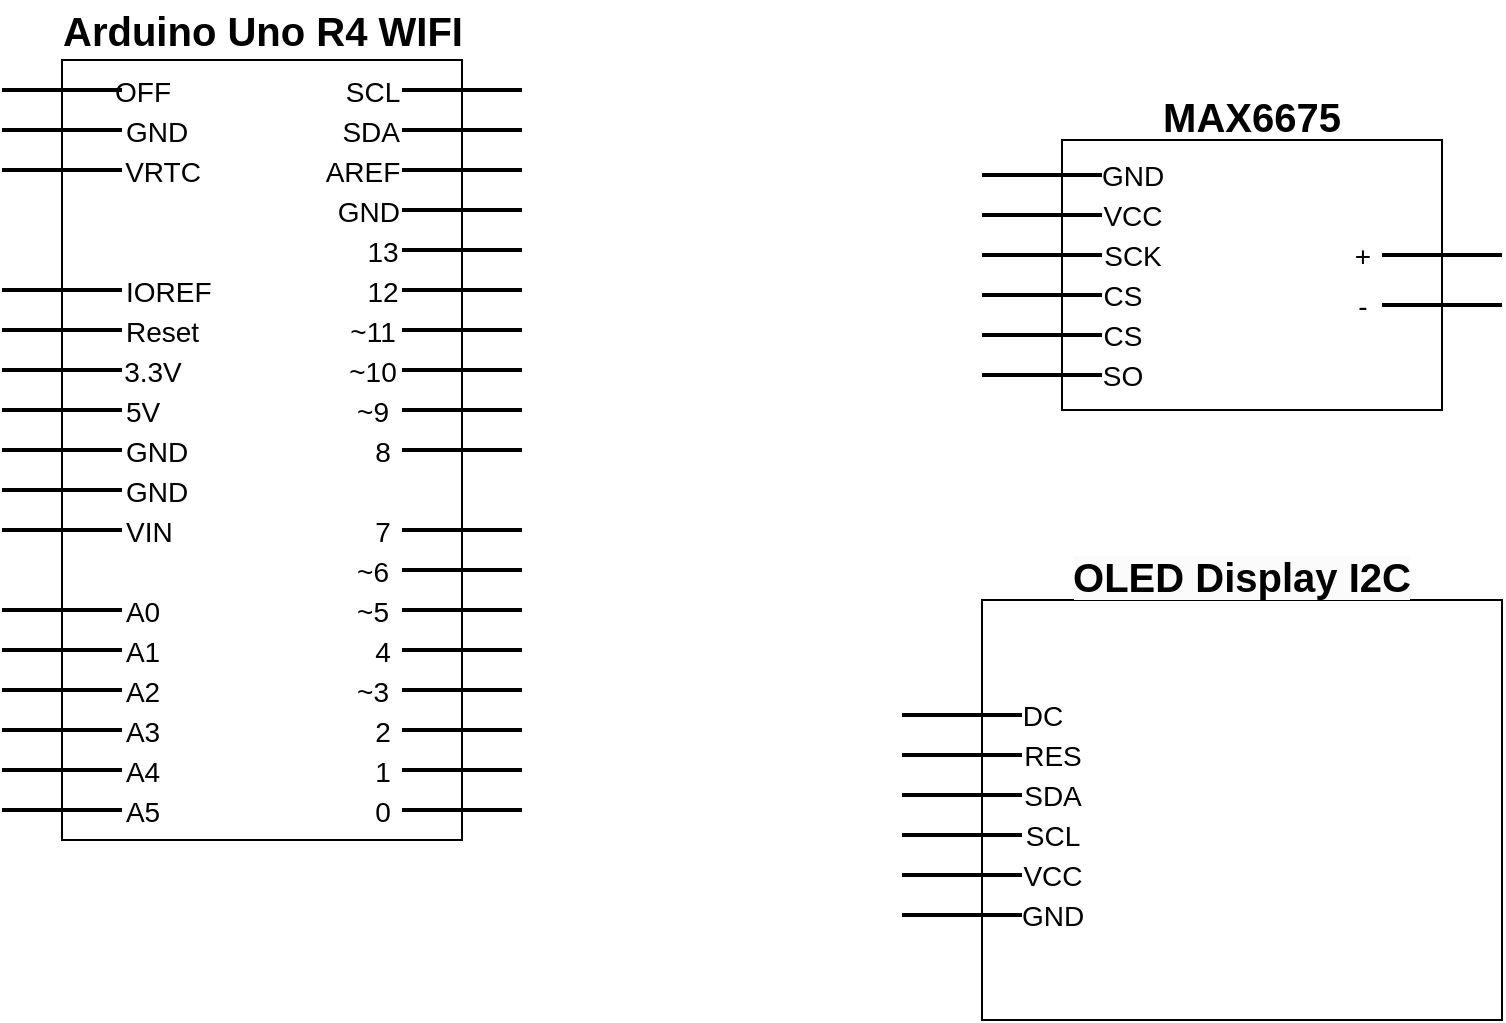 <mxfile version="25.0.3">
  <diagram name="Page-1" id="16e2658f-23c8-b752-8be9-c03fbebb8bbe">
    <mxGraphModel dx="771" dy="739" grid="1" gridSize="10" guides="1" tooltips="1" connect="1" arrows="1" fold="1" page="1" pageScale="1" pageWidth="1100" pageHeight="850" background="none" math="0" shadow="0">
      <root>
        <mxCell id="0" />
        <mxCell id="1" parent="0" />
        <mxCell id="s9KkecqxKt4KkMQb729m-92" value="" style="group" vertex="1" connectable="0" parent="1">
          <mxGeometry x="290" y="10" width="260" height="420" as="geometry" />
        </mxCell>
        <mxCell id="s9KkecqxKt4KkMQb729m-42" value="" style="group" vertex="1" connectable="0" parent="s9KkecqxKt4KkMQb729m-92">
          <mxGeometry y="30" width="260" height="390" as="geometry" />
        </mxCell>
        <mxCell id="s9KkecqxKt4KkMQb729m-1" value="" style="rounded=0;whiteSpace=wrap;html=1;" vertex="1" parent="s9KkecqxKt4KkMQb729m-42">
          <mxGeometry x="30" width="200" height="390" as="geometry" />
        </mxCell>
        <mxCell id="s9KkecqxKt4KkMQb729m-3" value="" style="line;strokeWidth=2;html=1;" vertex="1" parent="s9KkecqxKt4KkMQb729m-42">
          <mxGeometry y="370" width="60" height="10" as="geometry" />
        </mxCell>
        <mxCell id="s9KkecqxKt4KkMQb729m-4" value="" style="line;strokeWidth=2;html=1;" vertex="1" parent="s9KkecqxKt4KkMQb729m-42">
          <mxGeometry y="330" width="60" height="10" as="geometry" />
        </mxCell>
        <mxCell id="s9KkecqxKt4KkMQb729m-5" value="" style="line;strokeWidth=2;html=1;" vertex="1" parent="s9KkecqxKt4KkMQb729m-42">
          <mxGeometry y="350" width="60" height="10" as="geometry" />
        </mxCell>
        <mxCell id="s9KkecqxKt4KkMQb729m-6" value="" style="line;strokeWidth=2;html=1;" vertex="1" parent="s9KkecqxKt4KkMQb729m-42">
          <mxGeometry y="310" width="60" height="10" as="geometry" />
        </mxCell>
        <mxCell id="s9KkecqxKt4KkMQb729m-7" value="" style="line;strokeWidth=2;html=1;" vertex="1" parent="s9KkecqxKt4KkMQb729m-42">
          <mxGeometry y="290" width="60" height="10" as="geometry" />
        </mxCell>
        <mxCell id="s9KkecqxKt4KkMQb729m-8" value="" style="line;strokeWidth=2;html=1;" vertex="1" parent="s9KkecqxKt4KkMQb729m-42">
          <mxGeometry y="270" width="60" height="10" as="geometry" />
        </mxCell>
        <mxCell id="s9KkecqxKt4KkMQb729m-10" value="" style="line;strokeWidth=2;html=1;" vertex="1" parent="s9KkecqxKt4KkMQb729m-42">
          <mxGeometry y="230" width="60" height="10" as="geometry" />
        </mxCell>
        <mxCell id="s9KkecqxKt4KkMQb729m-11" value="" style="line;strokeWidth=2;html=1;" vertex="1" parent="s9KkecqxKt4KkMQb729m-42">
          <mxGeometry y="210" width="60" height="10" as="geometry" />
        </mxCell>
        <mxCell id="s9KkecqxKt4KkMQb729m-13" value="" style="line;strokeWidth=2;html=1;" vertex="1" parent="s9KkecqxKt4KkMQb729m-42">
          <mxGeometry y="190" width="60" height="10" as="geometry" />
        </mxCell>
        <mxCell id="s9KkecqxKt4KkMQb729m-14" value="" style="line;strokeWidth=2;html=1;" vertex="1" parent="s9KkecqxKt4KkMQb729m-42">
          <mxGeometry y="170" width="60" height="10" as="geometry" />
        </mxCell>
        <mxCell id="s9KkecqxKt4KkMQb729m-15" value="" style="line;strokeWidth=2;html=1;" vertex="1" parent="s9KkecqxKt4KkMQb729m-42">
          <mxGeometry y="150" width="60" height="10" as="geometry" />
        </mxCell>
        <mxCell id="s9KkecqxKt4KkMQb729m-16" value="" style="line;strokeWidth=2;html=1;" vertex="1" parent="s9KkecqxKt4KkMQb729m-42">
          <mxGeometry y="130" width="60" height="10" as="geometry" />
        </mxCell>
        <mxCell id="s9KkecqxKt4KkMQb729m-17" value="" style="line;strokeWidth=2;html=1;" vertex="1" parent="s9KkecqxKt4KkMQb729m-42">
          <mxGeometry y="110" width="60" height="10" as="geometry" />
        </mxCell>
        <mxCell id="s9KkecqxKt4KkMQb729m-20" value="" style="line;strokeWidth=2;html=1;" vertex="1" parent="s9KkecqxKt4KkMQb729m-42">
          <mxGeometry y="50" width="60" height="10" as="geometry" />
        </mxCell>
        <mxCell id="s9KkecqxKt4KkMQb729m-21" value="" style="line;strokeWidth=2;html=1;" vertex="1" parent="s9KkecqxKt4KkMQb729m-42">
          <mxGeometry y="30" width="60" height="10" as="geometry" />
        </mxCell>
        <mxCell id="s9KkecqxKt4KkMQb729m-22" value="" style="line;strokeWidth=2;html=1;" vertex="1" parent="s9KkecqxKt4KkMQb729m-42">
          <mxGeometry y="10" width="60" height="10" as="geometry" />
        </mxCell>
        <mxCell id="s9KkecqxKt4KkMQb729m-23" value="" style="line;strokeWidth=2;html=1;" vertex="1" parent="s9KkecqxKt4KkMQb729m-42">
          <mxGeometry x="200" y="370" width="60" height="10" as="geometry" />
        </mxCell>
        <mxCell id="s9KkecqxKt4KkMQb729m-24" value="" style="line;strokeWidth=2;html=1;" vertex="1" parent="s9KkecqxKt4KkMQb729m-42">
          <mxGeometry x="200" y="330" width="60" height="10" as="geometry" />
        </mxCell>
        <mxCell id="s9KkecqxKt4KkMQb729m-25" value="" style="line;strokeWidth=2;html=1;" vertex="1" parent="s9KkecqxKt4KkMQb729m-42">
          <mxGeometry x="200" y="350" width="60" height="10" as="geometry" />
        </mxCell>
        <mxCell id="s9KkecqxKt4KkMQb729m-26" value="" style="line;strokeWidth=2;html=1;" vertex="1" parent="s9KkecqxKt4KkMQb729m-42">
          <mxGeometry x="200" y="310" width="60" height="10" as="geometry" />
        </mxCell>
        <mxCell id="s9KkecqxKt4KkMQb729m-27" value="" style="line;strokeWidth=2;html=1;" vertex="1" parent="s9KkecqxKt4KkMQb729m-42">
          <mxGeometry x="200" y="290" width="60" height="10" as="geometry" />
        </mxCell>
        <mxCell id="s9KkecqxKt4KkMQb729m-28" value="" style="line;strokeWidth=2;html=1;" vertex="1" parent="s9KkecqxKt4KkMQb729m-42">
          <mxGeometry x="200" y="270" width="60" height="10" as="geometry" />
        </mxCell>
        <mxCell id="s9KkecqxKt4KkMQb729m-29" value="" style="line;strokeWidth=2;html=1;" vertex="1" parent="s9KkecqxKt4KkMQb729m-42">
          <mxGeometry x="200" y="250" width="60" height="10" as="geometry" />
        </mxCell>
        <mxCell id="s9KkecqxKt4KkMQb729m-30" value="" style="line;strokeWidth=2;html=1;" vertex="1" parent="s9KkecqxKt4KkMQb729m-42">
          <mxGeometry x="200" y="230" width="60" height="10" as="geometry" />
        </mxCell>
        <mxCell id="s9KkecqxKt4KkMQb729m-32" value="" style="line;strokeWidth=2;html=1;" vertex="1" parent="s9KkecqxKt4KkMQb729m-42">
          <mxGeometry x="200" y="190" width="60" height="10" as="geometry" />
        </mxCell>
        <mxCell id="s9KkecqxKt4KkMQb729m-33" value="" style="line;strokeWidth=2;html=1;" vertex="1" parent="s9KkecqxKt4KkMQb729m-42">
          <mxGeometry x="200" y="170" width="60" height="10" as="geometry" />
        </mxCell>
        <mxCell id="s9KkecqxKt4KkMQb729m-34" value="" style="line;strokeWidth=2;html=1;" vertex="1" parent="s9KkecqxKt4KkMQb729m-42">
          <mxGeometry x="200" y="150" width="60" height="10" as="geometry" />
        </mxCell>
        <mxCell id="s9KkecqxKt4KkMQb729m-35" value="" style="line;strokeWidth=2;html=1;" vertex="1" parent="s9KkecqxKt4KkMQb729m-42">
          <mxGeometry x="200" y="130" width="60" height="10" as="geometry" />
        </mxCell>
        <mxCell id="s9KkecqxKt4KkMQb729m-36" value="" style="line;strokeWidth=2;html=1;" vertex="1" parent="s9KkecqxKt4KkMQb729m-42">
          <mxGeometry x="200" y="110" width="60" height="10" as="geometry" />
        </mxCell>
        <mxCell id="s9KkecqxKt4KkMQb729m-37" value="" style="line;strokeWidth=2;html=1;" vertex="1" parent="s9KkecqxKt4KkMQb729m-42">
          <mxGeometry x="200" y="90" width="60" height="10" as="geometry" />
        </mxCell>
        <mxCell id="s9KkecqxKt4KkMQb729m-38" value="" style="line;strokeWidth=2;html=1;" vertex="1" parent="s9KkecqxKt4KkMQb729m-42">
          <mxGeometry x="200" y="70" width="60" height="10" as="geometry" />
        </mxCell>
        <mxCell id="s9KkecqxKt4KkMQb729m-39" value="" style="line;strokeWidth=2;html=1;" vertex="1" parent="s9KkecqxKt4KkMQb729m-42">
          <mxGeometry x="200" y="50" width="60" height="10" as="geometry" />
        </mxCell>
        <mxCell id="s9KkecqxKt4KkMQb729m-40" value="" style="line;strokeWidth=2;html=1;" vertex="1" parent="s9KkecqxKt4KkMQb729m-42">
          <mxGeometry x="200" y="30" width="60" height="10" as="geometry" />
        </mxCell>
        <mxCell id="s9KkecqxKt4KkMQb729m-41" value="" style="line;strokeWidth=2;html=1;" vertex="1" parent="s9KkecqxKt4KkMQb729m-42">
          <mxGeometry x="200" y="10" width="60" height="10" as="geometry" />
        </mxCell>
        <mxCell id="s9KkecqxKt4KkMQb729m-43" value="&lt;font style=&quot;font-size: 14px; font-weight: normal;&quot;&gt;A5&lt;/font&gt;" style="text;strokeColor=none;fillColor=none;html=1;fontSize=24;fontStyle=1;verticalAlign=middle;align=center;" vertex="1" parent="s9KkecqxKt4KkMQb729m-42">
          <mxGeometry x="60" y="365" width="20" height="15" as="geometry" />
        </mxCell>
        <mxCell id="s9KkecqxKt4KkMQb729m-52" value="&lt;font style=&quot;font-size: 14px; font-weight: normal;&quot;&gt;A4&lt;/font&gt;" style="text;strokeColor=none;fillColor=none;html=1;fontSize=24;fontStyle=1;verticalAlign=middle;align=center;" vertex="1" parent="s9KkecqxKt4KkMQb729m-42">
          <mxGeometry x="60" y="345" width="20" height="15" as="geometry" />
        </mxCell>
        <mxCell id="s9KkecqxKt4KkMQb729m-54" value="&lt;font style=&quot;font-size: 14px; font-weight: normal;&quot;&gt;A3&lt;/font&gt;" style="text;strokeColor=none;fillColor=none;html=1;fontSize=24;fontStyle=1;verticalAlign=middle;align=center;" vertex="1" parent="s9KkecqxKt4KkMQb729m-42">
          <mxGeometry x="60" y="325" width="20" height="15" as="geometry" />
        </mxCell>
        <mxCell id="s9KkecqxKt4KkMQb729m-55" value="&lt;span style=&quot;font-size: 14px; font-weight: 400;&quot;&gt;A2&lt;/span&gt;" style="text;strokeColor=none;fillColor=none;html=1;fontSize=24;fontStyle=1;verticalAlign=middle;align=center;" vertex="1" parent="s9KkecqxKt4KkMQb729m-42">
          <mxGeometry x="60" y="305" width="20" height="15" as="geometry" />
        </mxCell>
        <mxCell id="s9KkecqxKt4KkMQb729m-56" value="&lt;font style=&quot;font-size: 14px; font-weight: normal;&quot;&gt;A1&lt;/font&gt;" style="text;strokeColor=none;fillColor=none;html=1;fontSize=24;fontStyle=1;verticalAlign=middle;align=center;" vertex="1" parent="s9KkecqxKt4KkMQb729m-42">
          <mxGeometry x="60" y="285" width="20" height="15" as="geometry" />
        </mxCell>
        <mxCell id="s9KkecqxKt4KkMQb729m-57" value="&lt;font style=&quot;font-size: 14px; font-weight: normal;&quot;&gt;A0&lt;/font&gt;" style="text;strokeColor=none;fillColor=none;html=1;fontSize=24;fontStyle=1;verticalAlign=middle;align=center;" vertex="1" parent="s9KkecqxKt4KkMQb729m-42">
          <mxGeometry x="60" y="265" width="20" height="15" as="geometry" />
        </mxCell>
        <mxCell id="s9KkecqxKt4KkMQb729m-58" value="&lt;font style=&quot;font-size: 14px; font-weight: normal;&quot;&gt;VIN&lt;/font&gt;" style="text;strokeColor=none;fillColor=none;html=1;fontSize=24;fontStyle=1;verticalAlign=middle;align=left;" vertex="1" parent="s9KkecqxKt4KkMQb729m-42">
          <mxGeometry x="60" y="225" width="30" height="15" as="geometry" />
        </mxCell>
        <mxCell id="s9KkecqxKt4KkMQb729m-59" value="&lt;font style=&quot;font-size: 14px; font-weight: normal;&quot;&gt;GND&lt;/font&gt;" style="text;strokeColor=none;fillColor=none;html=1;fontSize=24;fontStyle=1;verticalAlign=middle;align=left;" vertex="1" parent="s9KkecqxKt4KkMQb729m-42">
          <mxGeometry x="60" y="205" width="30" height="15" as="geometry" />
        </mxCell>
        <mxCell id="s9KkecqxKt4KkMQb729m-61" value="&lt;span style=&quot;font-size: 14px; font-weight: 400;&quot;&gt;5V&lt;/span&gt;" style="text;strokeColor=none;fillColor=none;html=1;fontSize=24;fontStyle=1;verticalAlign=middle;align=center;" vertex="1" parent="s9KkecqxKt4KkMQb729m-42">
          <mxGeometry x="60" y="165" width="20" height="15" as="geometry" />
        </mxCell>
        <mxCell id="s9KkecqxKt4KkMQb729m-62" value="&lt;span style=&quot;font-size: 14px; font-weight: 400;&quot;&gt;3.3V&lt;/span&gt;" style="text;strokeColor=none;fillColor=none;html=1;fontSize=24;fontStyle=1;verticalAlign=middle;align=center;" vertex="1" parent="s9KkecqxKt4KkMQb729m-42">
          <mxGeometry x="60" y="145" width="30" height="15" as="geometry" />
        </mxCell>
        <mxCell id="s9KkecqxKt4KkMQb729m-63" value="&lt;span style=&quot;font-size: 14px; font-weight: 400;&quot;&gt;Reset&lt;/span&gt;" style="text;strokeColor=none;fillColor=none;html=1;fontSize=24;fontStyle=1;verticalAlign=middle;align=left;" vertex="1" parent="s9KkecqxKt4KkMQb729m-42">
          <mxGeometry x="60" y="125" width="40" height="15" as="geometry" />
        </mxCell>
        <mxCell id="s9KkecqxKt4KkMQb729m-64" value="&lt;font style=&quot;font-size: 14px; font-weight: normal;&quot;&gt;IOREF&lt;/font&gt;" style="text;strokeColor=none;fillColor=none;html=1;fontSize=24;fontStyle=1;verticalAlign=middle;align=left;" vertex="1" parent="s9KkecqxKt4KkMQb729m-42">
          <mxGeometry x="60" y="105" width="50" height="15" as="geometry" />
        </mxCell>
        <mxCell id="s9KkecqxKt4KkMQb729m-67" value="&lt;font style=&quot;font-size: 14px; font-weight: normal;&quot;&gt;VRTC&lt;/font&gt;" style="text;strokeColor=none;fillColor=none;html=1;fontSize=24;fontStyle=1;verticalAlign=middle;align=center;" vertex="1" parent="s9KkecqxKt4KkMQb729m-42">
          <mxGeometry x="60" y="45" width="40" height="15" as="geometry" />
        </mxCell>
        <mxCell id="s9KkecqxKt4KkMQb729m-70" value="&lt;font style=&quot;font-size: 14px; font-weight: normal;&quot;&gt;GND&lt;/font&gt;" style="text;strokeColor=none;fillColor=none;html=1;fontSize=24;fontStyle=1;verticalAlign=middle;align=left;" vertex="1" parent="s9KkecqxKt4KkMQb729m-42">
          <mxGeometry x="60" y="25" width="40" height="15" as="geometry" />
        </mxCell>
        <mxCell id="s9KkecqxKt4KkMQb729m-71" value="&lt;font style=&quot;font-size: 14px; font-weight: normal;&quot;&gt;OFF&lt;/font&gt;" style="text;strokeColor=none;fillColor=none;html=1;fontSize=24;fontStyle=1;verticalAlign=middle;align=center;" vertex="1" parent="s9KkecqxKt4KkMQb729m-42">
          <mxGeometry x="60" y="5" width="20" height="15" as="geometry" />
        </mxCell>
        <mxCell id="s9KkecqxKt4KkMQb729m-72" value="&lt;font style=&quot;font-size: 14px; font-weight: normal;&quot;&gt;0&lt;/font&gt;" style="text;strokeColor=none;fillColor=none;html=1;fontSize=24;fontStyle=1;verticalAlign=middle;align=center;" vertex="1" parent="s9KkecqxKt4KkMQb729m-42">
          <mxGeometry x="180" y="365" width="20" height="15" as="geometry" />
        </mxCell>
        <mxCell id="s9KkecqxKt4KkMQb729m-73" value="&lt;font style=&quot;font-size: 14px; font-weight: normal;&quot;&gt;1&lt;/font&gt;" style="text;strokeColor=none;fillColor=none;html=1;fontSize=24;fontStyle=1;verticalAlign=middle;align=center;" vertex="1" parent="s9KkecqxKt4KkMQb729m-42">
          <mxGeometry x="180" y="345" width="20" height="15" as="geometry" />
        </mxCell>
        <mxCell id="s9KkecqxKt4KkMQb729m-74" value="&lt;font style=&quot;font-size: 14px; font-weight: normal;&quot;&gt;2&lt;/font&gt;" style="text;strokeColor=none;fillColor=none;html=1;fontSize=24;fontStyle=1;verticalAlign=middle;align=center;" vertex="1" parent="s9KkecqxKt4KkMQb729m-42">
          <mxGeometry x="180" y="325" width="20" height="15" as="geometry" />
        </mxCell>
        <mxCell id="s9KkecqxKt4KkMQb729m-75" value="&lt;font style=&quot;font-size: 14px; font-weight: normal;&quot;&gt;~3&lt;/font&gt;" style="text;strokeColor=none;fillColor=none;html=1;fontSize=24;fontStyle=1;verticalAlign=middle;align=center;" vertex="1" parent="s9KkecqxKt4KkMQb729m-42">
          <mxGeometry x="170" y="305" width="30" height="15" as="geometry" />
        </mxCell>
        <mxCell id="s9KkecqxKt4KkMQb729m-76" value="&lt;font style=&quot;font-size: 14px; font-weight: normal;&quot;&gt;4&lt;/font&gt;" style="text;strokeColor=none;fillColor=none;html=1;fontSize=24;fontStyle=1;verticalAlign=middle;align=center;" vertex="1" parent="s9KkecqxKt4KkMQb729m-42">
          <mxGeometry x="180" y="285" width="20" height="15" as="geometry" />
        </mxCell>
        <mxCell id="s9KkecqxKt4KkMQb729m-77" value="&lt;font style=&quot;font-size: 14px; font-weight: normal;&quot;&gt;~5&lt;/font&gt;" style="text;strokeColor=none;fillColor=none;html=1;fontSize=24;fontStyle=1;verticalAlign=middle;align=center;" vertex="1" parent="s9KkecqxKt4KkMQb729m-42">
          <mxGeometry x="170" y="265" width="30" height="15" as="geometry" />
        </mxCell>
        <mxCell id="s9KkecqxKt4KkMQb729m-78" value="&lt;span style=&quot;font-size: 14px; font-weight: 400;&quot;&gt;~6&lt;/span&gt;" style="text;strokeColor=none;fillColor=none;html=1;fontSize=24;fontStyle=1;verticalAlign=middle;align=center;" vertex="1" parent="s9KkecqxKt4KkMQb729m-42">
          <mxGeometry x="170" y="245" width="30" height="15" as="geometry" />
        </mxCell>
        <mxCell id="s9KkecqxKt4KkMQb729m-79" value="&lt;font style=&quot;font-size: 14px; font-weight: normal;&quot;&gt;7&lt;/font&gt;" style="text;strokeColor=none;fillColor=none;html=1;fontSize=24;fontStyle=1;verticalAlign=middle;align=center;" vertex="1" parent="s9KkecqxKt4KkMQb729m-42">
          <mxGeometry x="180" y="225" width="20" height="15" as="geometry" />
        </mxCell>
        <mxCell id="s9KkecqxKt4KkMQb729m-80" value="&lt;font style=&quot;font-size: 14px; font-weight: normal;&quot;&gt;8&lt;/font&gt;" style="text;strokeColor=none;fillColor=none;html=1;fontSize=24;fontStyle=1;verticalAlign=middle;align=center;" vertex="1" parent="s9KkecqxKt4KkMQb729m-42">
          <mxGeometry x="180" y="185" width="20" height="15" as="geometry" />
        </mxCell>
        <mxCell id="s9KkecqxKt4KkMQb729m-81" value="&lt;font style=&quot;font-size: 14px; font-weight: normal;&quot;&gt;~9&lt;/font&gt;" style="text;strokeColor=none;fillColor=none;html=1;fontSize=24;fontStyle=1;verticalAlign=middle;align=center;" vertex="1" parent="s9KkecqxKt4KkMQb729m-42">
          <mxGeometry x="170" y="165" width="30" height="15" as="geometry" />
        </mxCell>
        <mxCell id="s9KkecqxKt4KkMQb729m-82" value="&lt;font style=&quot;font-size: 14px; font-weight: normal;&quot;&gt;~10&lt;/font&gt;" style="text;strokeColor=none;fillColor=none;html=1;fontSize=24;fontStyle=1;verticalAlign=middle;align=center;" vertex="1" parent="s9KkecqxKt4KkMQb729m-42">
          <mxGeometry x="170" y="145" width="30" height="15" as="geometry" />
        </mxCell>
        <mxCell id="s9KkecqxKt4KkMQb729m-83" value="&lt;span style=&quot;font-size: 14px; font-weight: 400;&quot;&gt;~11&lt;/span&gt;" style="text;strokeColor=none;fillColor=none;html=1;fontSize=24;fontStyle=1;verticalAlign=middle;align=center;" vertex="1" parent="s9KkecqxKt4KkMQb729m-42">
          <mxGeometry x="170" y="125" width="30" height="15" as="geometry" />
        </mxCell>
        <mxCell id="s9KkecqxKt4KkMQb729m-84" value="&lt;font style=&quot;font-size: 14px; font-weight: normal;&quot;&gt;12&lt;/font&gt;" style="text;strokeColor=none;fillColor=none;html=1;fontSize=24;fontStyle=1;verticalAlign=middle;align=center;" vertex="1" parent="s9KkecqxKt4KkMQb729m-42">
          <mxGeometry x="180" y="105" width="20" height="15" as="geometry" />
        </mxCell>
        <mxCell id="s9KkecqxKt4KkMQb729m-85" value="&lt;font style=&quot;font-size: 14px; font-weight: normal;&quot;&gt;13&lt;/font&gt;" style="text;strokeColor=none;fillColor=none;html=1;fontSize=24;fontStyle=1;verticalAlign=middle;align=center;" vertex="1" parent="s9KkecqxKt4KkMQb729m-42">
          <mxGeometry x="180" y="85" width="20" height="15" as="geometry" />
        </mxCell>
        <mxCell id="s9KkecqxKt4KkMQb729m-86" value="&lt;font style=&quot;font-size: 14px; font-weight: normal;&quot;&gt;GND&lt;/font&gt;" style="text;strokeColor=none;fillColor=none;html=1;fontSize=24;fontStyle=1;verticalAlign=middle;align=right;" vertex="1" parent="s9KkecqxKt4KkMQb729m-42">
          <mxGeometry x="160" y="65" width="40" height="15" as="geometry" />
        </mxCell>
        <mxCell id="s9KkecqxKt4KkMQb729m-87" value="&lt;font style=&quot;font-size: 14px; font-weight: normal;&quot;&gt;AREF&lt;/font&gt;" style="text;strokeColor=none;fillColor=none;html=1;fontSize=24;fontStyle=1;verticalAlign=middle;align=center;" vertex="1" parent="s9KkecqxKt4KkMQb729m-42">
          <mxGeometry x="160" y="45" width="40" height="15" as="geometry" />
        </mxCell>
        <mxCell id="s9KkecqxKt4KkMQb729m-88" value="&lt;font style=&quot;font-size: 14px; font-weight: normal;&quot;&gt;SDA&lt;/font&gt;" style="text;strokeColor=none;fillColor=none;html=1;fontSize=24;fontStyle=1;verticalAlign=middle;align=right;" vertex="1" parent="s9KkecqxKt4KkMQb729m-42">
          <mxGeometry x="160" y="25" width="40" height="15" as="geometry" />
        </mxCell>
        <mxCell id="s9KkecqxKt4KkMQb729m-89" value="&lt;font style=&quot;font-size: 14px; font-weight: normal;&quot;&gt;SCL&lt;/font&gt;" style="text;strokeColor=none;fillColor=none;html=1;fontSize=24;fontStyle=1;verticalAlign=middle;align=center;" vertex="1" parent="s9KkecqxKt4KkMQb729m-42">
          <mxGeometry x="170" y="5" width="30" height="15" as="geometry" />
        </mxCell>
        <mxCell id="s9KkecqxKt4KkMQb729m-90" value="&lt;font style=&quot;font-size: 14px; font-weight: normal;&quot;&gt;GND&lt;/font&gt;" style="text;strokeColor=none;fillColor=none;html=1;fontSize=24;fontStyle=1;verticalAlign=middle;align=left;" vertex="1" parent="s9KkecqxKt4KkMQb729m-42">
          <mxGeometry x="60" y="185" width="30" height="15" as="geometry" />
        </mxCell>
        <mxCell id="s9KkecqxKt4KkMQb729m-91" value="&lt;font style=&quot;font-size: 20px;&quot;&gt;&lt;font style=&quot;&quot;&gt;Arduino Uno R4 W&lt;/font&gt;IFI&lt;/font&gt;" style="text;strokeColor=none;fillColor=none;html=1;fontSize=24;fontStyle=1;verticalAlign=middle;align=center;" vertex="1" parent="s9KkecqxKt4KkMQb729m-92">
          <mxGeometry x="30" width="200" height="30" as="geometry" />
        </mxCell>
        <mxCell id="s9KkecqxKt4KkMQb729m-112" value="" style="group" vertex="1" connectable="0" parent="1">
          <mxGeometry x="780" y="50" width="260" height="165" as="geometry" />
        </mxCell>
        <mxCell id="s9KkecqxKt4KkMQb729m-93" value="" style="rounded=0;whiteSpace=wrap;html=1;" vertex="1" parent="s9KkecqxKt4KkMQb729m-112">
          <mxGeometry x="40" y="30" width="190" height="135" as="geometry" />
        </mxCell>
        <mxCell id="s9KkecqxKt4KkMQb729m-94" value="" style="line;strokeWidth=2;html=1;" vertex="1" parent="s9KkecqxKt4KkMQb729m-112">
          <mxGeometry y="142.5" width="60" height="10" as="geometry" />
        </mxCell>
        <mxCell id="s9KkecqxKt4KkMQb729m-95" value="" style="line;strokeWidth=2;html=1;" vertex="1" parent="s9KkecqxKt4KkMQb729m-112">
          <mxGeometry y="102.5" width="60" height="10" as="geometry" />
        </mxCell>
        <mxCell id="s9KkecqxKt4KkMQb729m-96" value="" style="line;strokeWidth=2;html=1;" vertex="1" parent="s9KkecqxKt4KkMQb729m-112">
          <mxGeometry y="122.5" width="60" height="10" as="geometry" />
        </mxCell>
        <mxCell id="s9KkecqxKt4KkMQb729m-97" value="" style="line;strokeWidth=2;html=1;" vertex="1" parent="s9KkecqxKt4KkMQb729m-112">
          <mxGeometry y="82.5" width="60" height="10" as="geometry" />
        </mxCell>
        <mxCell id="s9KkecqxKt4KkMQb729m-98" value="" style="line;strokeWidth=2;html=1;" vertex="1" parent="s9KkecqxKt4KkMQb729m-112">
          <mxGeometry y="62.5" width="60" height="10" as="geometry" />
        </mxCell>
        <mxCell id="s9KkecqxKt4KkMQb729m-99" value="" style="line;strokeWidth=2;html=1;" vertex="1" parent="s9KkecqxKt4KkMQb729m-112">
          <mxGeometry y="42.5" width="60" height="10" as="geometry" />
        </mxCell>
        <mxCell id="s9KkecqxKt4KkMQb729m-100" value="&lt;font style=&quot;font-size: 14px; font-weight: normal;&quot;&gt;SO&lt;/font&gt;" style="text;strokeColor=none;fillColor=none;html=1;fontSize=24;fontStyle=1;verticalAlign=middle;align=center;" vertex="1" parent="s9KkecqxKt4KkMQb729m-112">
          <mxGeometry x="60" y="137.5" width="20" height="15" as="geometry" />
        </mxCell>
        <mxCell id="s9KkecqxKt4KkMQb729m-101" value="&lt;font style=&quot;font-size: 14px; font-weight: normal;&quot;&gt;CS&lt;/font&gt;" style="text;strokeColor=none;fillColor=none;html=1;fontSize=24;fontStyle=1;verticalAlign=middle;align=center;" vertex="1" parent="s9KkecqxKt4KkMQb729m-112">
          <mxGeometry x="60" y="117.5" width="20" height="15" as="geometry" />
        </mxCell>
        <mxCell id="s9KkecqxKt4KkMQb729m-102" value="&lt;font style=&quot;font-size: 14px; font-weight: normal;&quot;&gt;CS&lt;/font&gt;" style="text;strokeColor=none;fillColor=none;html=1;fontSize=24;fontStyle=1;verticalAlign=middle;align=center;" vertex="1" parent="s9KkecqxKt4KkMQb729m-112">
          <mxGeometry x="60" y="97.5" width="20" height="15" as="geometry" />
        </mxCell>
        <mxCell id="s9KkecqxKt4KkMQb729m-103" value="&lt;span style=&quot;font-size: 14px; font-weight: 400;&quot;&gt;SCK&lt;/span&gt;" style="text;strokeColor=none;fillColor=none;html=1;fontSize=24;fontStyle=1;verticalAlign=middle;align=center;" vertex="1" parent="s9KkecqxKt4KkMQb729m-112">
          <mxGeometry x="60" y="77.5" width="30" height="15" as="geometry" />
        </mxCell>
        <mxCell id="s9KkecqxKt4KkMQb729m-104" value="&lt;font style=&quot;font-size: 14px; font-weight: normal;&quot;&gt;VCC&lt;/font&gt;" style="text;strokeColor=none;fillColor=none;html=1;fontSize=24;fontStyle=1;verticalAlign=middle;align=center;" vertex="1" parent="s9KkecqxKt4KkMQb729m-112">
          <mxGeometry x="60" y="57.5" width="30" height="15" as="geometry" />
        </mxCell>
        <mxCell id="s9KkecqxKt4KkMQb729m-105" value="&lt;span style=&quot;font-size: 14px; font-weight: 400;&quot;&gt;GND&lt;/span&gt;" style="text;strokeColor=none;fillColor=none;html=1;fontSize=24;fontStyle=1;verticalAlign=middle;align=center;" vertex="1" parent="s9KkecqxKt4KkMQb729m-112">
          <mxGeometry x="60" y="37.5" width="30" height="15" as="geometry" />
        </mxCell>
        <mxCell id="s9KkecqxKt4KkMQb729m-106" value="" style="line;strokeWidth=2;html=1;" vertex="1" parent="s9KkecqxKt4KkMQb729m-112">
          <mxGeometry x="200" y="82.5" width="60" height="10" as="geometry" />
        </mxCell>
        <mxCell id="s9KkecqxKt4KkMQb729m-107" value="" style="line;strokeWidth=2;html=1;" vertex="1" parent="s9KkecqxKt4KkMQb729m-112">
          <mxGeometry x="200" y="107.5" width="60" height="10" as="geometry" />
        </mxCell>
        <mxCell id="s9KkecqxKt4KkMQb729m-108" value="&lt;span style=&quot;font-size: 14px; font-weight: 400;&quot;&gt;+&lt;/span&gt;" style="text;strokeColor=none;fillColor=none;html=1;fontSize=24;fontStyle=1;verticalAlign=middle;align=center;" vertex="1" parent="s9KkecqxKt4KkMQb729m-112">
          <mxGeometry x="180" y="77.5" width="20" height="15" as="geometry" />
        </mxCell>
        <mxCell id="s9KkecqxKt4KkMQb729m-110" value="&lt;span style=&quot;font-size: 14px; font-weight: 400;&quot;&gt;-&lt;/span&gt;" style="text;strokeColor=none;fillColor=none;html=1;fontSize=24;fontStyle=1;verticalAlign=middle;align=center;" vertex="1" parent="s9KkecqxKt4KkMQb729m-112">
          <mxGeometry x="180" y="102.5" width="20" height="15" as="geometry" />
        </mxCell>
        <mxCell id="s9KkecqxKt4KkMQb729m-111" value="&lt;div style=&quot;&quot;&gt;&lt;span style=&quot;background-color: initial; font-size: 20px; text-wrap-mode: nowrap;&quot;&gt;&lt;b&gt;MAX6675&lt;/b&gt;&lt;/span&gt;&lt;/div&gt;" style="text;whiteSpace=wrap;html=1;align=center;" vertex="1" parent="s9KkecqxKt4KkMQb729m-112">
          <mxGeometry x="40" width="190" height="52.5" as="geometry" />
        </mxCell>
        <mxCell id="s9KkecqxKt4KkMQb729m-131" value="" style="group" vertex="1" connectable="0" parent="1">
          <mxGeometry x="740" y="280" width="300" height="240" as="geometry" />
        </mxCell>
        <mxCell id="s9KkecqxKt4KkMQb729m-113" value="" style="rounded=0;whiteSpace=wrap;html=1;" vertex="1" parent="s9KkecqxKt4KkMQb729m-131">
          <mxGeometry x="40" y="30" width="260" height="210" as="geometry" />
        </mxCell>
        <mxCell id="s9KkecqxKt4KkMQb729m-114" value="" style="line;strokeWidth=2;html=1;" vertex="1" parent="s9KkecqxKt4KkMQb729m-131">
          <mxGeometry y="182.5" width="60" height="10" as="geometry" />
        </mxCell>
        <mxCell id="s9KkecqxKt4KkMQb729m-115" value="" style="line;strokeWidth=2;html=1;" vertex="1" parent="s9KkecqxKt4KkMQb729m-131">
          <mxGeometry y="142.5" width="60" height="10" as="geometry" />
        </mxCell>
        <mxCell id="s9KkecqxKt4KkMQb729m-116" value="" style="line;strokeWidth=2;html=1;" vertex="1" parent="s9KkecqxKt4KkMQb729m-131">
          <mxGeometry y="162.5" width="60" height="10" as="geometry" />
        </mxCell>
        <mxCell id="s9KkecqxKt4KkMQb729m-117" value="" style="line;strokeWidth=2;html=1;" vertex="1" parent="s9KkecqxKt4KkMQb729m-131">
          <mxGeometry y="122.5" width="60" height="10" as="geometry" />
        </mxCell>
        <mxCell id="s9KkecqxKt4KkMQb729m-118" value="" style="line;strokeWidth=2;html=1;" vertex="1" parent="s9KkecqxKt4KkMQb729m-131">
          <mxGeometry y="102.5" width="60" height="10" as="geometry" />
        </mxCell>
        <mxCell id="s9KkecqxKt4KkMQb729m-119" value="" style="line;strokeWidth=2;html=1;" vertex="1" parent="s9KkecqxKt4KkMQb729m-131">
          <mxGeometry y="82.5" width="60" height="10" as="geometry" />
        </mxCell>
        <mxCell id="s9KkecqxKt4KkMQb729m-120" value="&lt;font style=&quot;font-size: 14px; font-weight: normal;&quot;&gt;GND&lt;/font&gt;" style="text;strokeColor=none;fillColor=none;html=1;fontSize=24;fontStyle=1;verticalAlign=middle;align=center;" vertex="1" parent="s9KkecqxKt4KkMQb729m-131">
          <mxGeometry x="60" y="177.5" width="30" height="15" as="geometry" />
        </mxCell>
        <mxCell id="s9KkecqxKt4KkMQb729m-121" value="&lt;font style=&quot;font-size: 14px; font-weight: normal;&quot;&gt;VCC&lt;/font&gt;" style="text;strokeColor=none;fillColor=none;html=1;fontSize=24;fontStyle=1;verticalAlign=middle;align=center;" vertex="1" parent="s9KkecqxKt4KkMQb729m-131">
          <mxGeometry x="60" y="157.5" width="30" height="15" as="geometry" />
        </mxCell>
        <mxCell id="s9KkecqxKt4KkMQb729m-122" value="&lt;font style=&quot;font-size: 14px; font-weight: normal;&quot;&gt;SCL&lt;/font&gt;" style="text;strokeColor=none;fillColor=none;html=1;fontSize=24;fontStyle=1;verticalAlign=middle;align=center;" vertex="1" parent="s9KkecqxKt4KkMQb729m-131">
          <mxGeometry x="60" y="137.5" width="30" height="15" as="geometry" />
        </mxCell>
        <mxCell id="s9KkecqxKt4KkMQb729m-123" value="&lt;span style=&quot;font-size: 14px; font-weight: 400;&quot;&gt;SDA&lt;/span&gt;" style="text;strokeColor=none;fillColor=none;html=1;fontSize=24;fontStyle=1;verticalAlign=middle;align=center;" vertex="1" parent="s9KkecqxKt4KkMQb729m-131">
          <mxGeometry x="60" y="117.5" width="30" height="15" as="geometry" />
        </mxCell>
        <mxCell id="s9KkecqxKt4KkMQb729m-124" value="&lt;font style=&quot;font-size: 14px; font-weight: normal;&quot;&gt;RES&lt;/font&gt;" style="text;strokeColor=none;fillColor=none;html=1;fontSize=24;fontStyle=1;verticalAlign=middle;align=center;" vertex="1" parent="s9KkecqxKt4KkMQb729m-131">
          <mxGeometry x="60" y="97.5" width="30" height="15" as="geometry" />
        </mxCell>
        <mxCell id="s9KkecqxKt4KkMQb729m-125" value="&lt;span style=&quot;font-size: 14px; font-weight: 400;&quot;&gt;DC&lt;/span&gt;" style="text;strokeColor=none;fillColor=none;html=1;fontSize=24;fontStyle=1;verticalAlign=middle;align=center;" vertex="1" parent="s9KkecqxKt4KkMQb729m-131">
          <mxGeometry x="60" y="77.5" width="20" height="15" as="geometry" />
        </mxCell>
        <mxCell id="s9KkecqxKt4KkMQb729m-130" value="&lt;b style=&quot;forced-color-adjust: none; color: rgb(0, 0, 0); font-family: Helvetica; font-size: 20px; font-style: normal; font-variant-ligatures: normal; font-variant-caps: normal; letter-spacing: normal; orphans: 2; text-indent: 0px; text-transform: none; widows: 2; word-spacing: 0px; -webkit-text-stroke-width: 0px; white-space: nowrap; background-color: rgb(251, 251, 251); text-decoration-thickness: initial; text-decoration-style: initial; text-decoration-color: initial;&quot;&gt;OLED Display I2C&lt;/b&gt;" style="text;whiteSpace=wrap;html=1;align=center;" vertex="1" parent="s9KkecqxKt4KkMQb729m-131">
          <mxGeometry x="40" width="260" height="60" as="geometry" />
        </mxCell>
      </root>
    </mxGraphModel>
  </diagram>
</mxfile>
